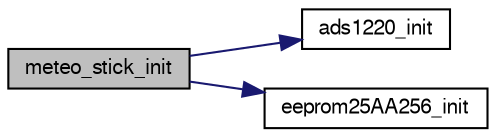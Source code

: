 digraph "meteo_stick_init"
{
  edge [fontname="FreeSans",fontsize="10",labelfontname="FreeSans",labelfontsize="10"];
  node [fontname="FreeSans",fontsize="10",shape=record];
  rankdir="LR";
  Node1 [label="meteo_stick_init",height=0.2,width=0.4,color="black", fillcolor="grey75", style="filled", fontcolor="black"];
  Node1 -> Node2 [color="midnightblue",fontsize="10",style="solid",fontname="FreeSans"];
  Node2 [label="ads1220_init",height=0.2,width=0.4,color="black", fillcolor="white", style="filled",URL="$ads1220_8c.html#af5af16a4ce99b6dad39f34cda377d143"];
  Node1 -> Node3 [color="midnightblue",fontsize="10",style="solid",fontname="FreeSans"];
  Node3 [label="eeprom25AA256_init",height=0.2,width=0.4,color="black", fillcolor="white", style="filled",URL="$eeprom25AA256_8c.html#a55eaa64657e74025a1f2ffdb1a70a6d6",tooltip="Init function. "];
}
